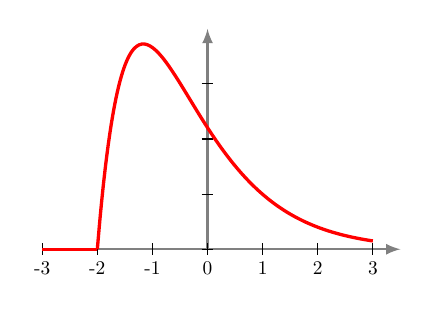 \begin{tikzpicture}[scale=0.7,every node/.style={transform shape}]

  \draw[->,>=latex,thick,gray] (-3,0) -- (3.5,0);
  \draw[->,>=latex,thick,gray] (0,0) -- (0,4);

    	%ticks
    	\foreach \x in {-3,...,3}
     		\draw (\x,3pt) -- (\x,-3pt)
			node[anchor=north] {\x};

    	%ticks
    	\foreach \y in {0,...,3}
     		\draw (-3pt,\y) -- (+3pt,\y);

 \draw[very thick, color=red] (-3,0)--(-2,0);

 \draw[very thick, color=red,domain=-2:3, smooth,samples=100] plot (\x,{0.1*(\x+2)*exp(-1.2*(\x-2)))});

\end{tikzpicture}
